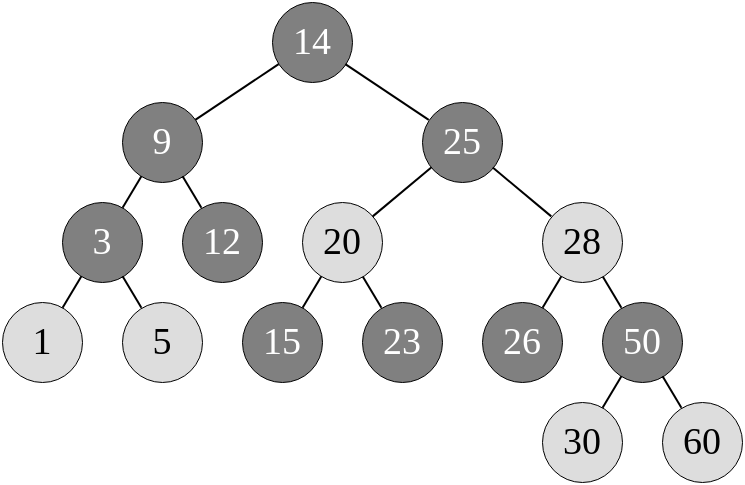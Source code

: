 <mxfile>
    <diagram id="6Re5mzwJchBnKRC48OP5" name="第 1 页">
        <mxGraphModel dx="889" dy="597" grid="1" gridSize="10" guides="1" tooltips="1" connect="1" arrows="1" fold="1" page="1" pageScale="1" pageWidth="827" pageHeight="1169" math="0" shadow="0">
            <root>
                <mxCell id="0"/>
                <mxCell id="1" parent="0"/>
                <mxCell id="32" value="" style="group" parent="1" vertex="1" connectable="0">
                    <mxGeometry x="80" y="80" width="370" height="240" as="geometry"/>
                </mxCell>
                <mxCell id="2" value="14" style="ellipse;whiteSpace=wrap;html=1;fontFamily=Times New Roman;fontSize=19;fontStyle=0;strokeWidth=0.5;fillColor=#808080;fontColor=#FFFFFF;" parent="32" vertex="1">
                    <mxGeometry x="135" width="40" height="40" as="geometry"/>
                </mxCell>
                <mxCell id="3" value="9" style="ellipse;whiteSpace=wrap;html=1;fontFamily=Times New Roman;fontSize=19;fontStyle=0;strokeWidth=0.5;fillColor=#808080;fontColor=#FFFFFF;" parent="32" vertex="1">
                    <mxGeometry x="60" y="50" width="40" height="40" as="geometry"/>
                </mxCell>
                <mxCell id="30" style="edgeStyle=none;html=1;endArrow=none;endFill=0;" parent="32" source="2" target="3" edge="1">
                    <mxGeometry relative="1" as="geometry"/>
                </mxCell>
                <mxCell id="4" value="3" style="ellipse;whiteSpace=wrap;html=1;fontFamily=Times New Roman;fontSize=19;fontStyle=0;strokeWidth=0.5;fillColor=#808080;fontColor=#FFFFFF;" parent="32" vertex="1">
                    <mxGeometry x="30" y="100" width="40" height="40" as="geometry"/>
                </mxCell>
                <mxCell id="28" style="edgeStyle=none;html=1;endArrow=none;endFill=0;" parent="32" source="3" target="4" edge="1">
                    <mxGeometry relative="1" as="geometry"/>
                </mxCell>
                <mxCell id="5" value="12" style="ellipse;whiteSpace=wrap;html=1;fontFamily=Times New Roman;fontSize=19;fontStyle=0;strokeWidth=0.5;fillColor=#808080;fontColor=#FFFFFF;" parent="32" vertex="1">
                    <mxGeometry x="90" y="100" width="40" height="40" as="geometry"/>
                </mxCell>
                <mxCell id="29" style="edgeStyle=none;html=1;endArrow=none;endFill=0;" parent="32" source="3" target="5" edge="1">
                    <mxGeometry relative="1" as="geometry"/>
                </mxCell>
                <mxCell id="6" value="25" style="ellipse;whiteSpace=wrap;html=1;fontFamily=Times New Roman;fontSize=19;fontStyle=0;strokeWidth=0.5;fillColor=#808080;fontColor=#FFFFFF;" parent="32" vertex="1">
                    <mxGeometry x="210" y="50" width="40" height="40" as="geometry"/>
                </mxCell>
                <mxCell id="31" style="edgeStyle=none;html=1;endArrow=none;endFill=0;" parent="32" source="2" target="6" edge="1">
                    <mxGeometry relative="1" as="geometry"/>
                </mxCell>
                <mxCell id="7" value="15" style="ellipse;whiteSpace=wrap;html=1;fontFamily=Times New Roman;fontSize=19;fontStyle=0;strokeWidth=0.5;fillColor=#808080;fontColor=#FFFFFF;" parent="32" vertex="1">
                    <mxGeometry x="120" y="150" width="40" height="40" as="geometry"/>
                </mxCell>
                <mxCell id="8" value="23" style="ellipse;whiteSpace=wrap;html=1;fontFamily=Times New Roman;fontSize=19;fontStyle=0;strokeWidth=0.5;fillColor=#808080;fontColor=#FFFFFF;" parent="32" vertex="1">
                    <mxGeometry x="180" y="150" width="40" height="40" as="geometry"/>
                </mxCell>
                <mxCell id="9" value="26" style="ellipse;whiteSpace=wrap;html=1;fontFamily=Times New Roman;fontSize=19;fontStyle=0;strokeWidth=0.5;fillColor=#808080;fontColor=#FFFFFF;" parent="32" vertex="1">
                    <mxGeometry x="240" y="150" width="40" height="40" as="geometry"/>
                </mxCell>
                <mxCell id="10" value="50" style="ellipse;whiteSpace=wrap;html=1;fontFamily=Times New Roman;fontSize=19;fontStyle=0;strokeWidth=0.5;fillColor=#808080;fontColor=#FFFFFF;" parent="32" vertex="1">
                    <mxGeometry x="300" y="150" width="40" height="40" as="geometry"/>
                </mxCell>
                <mxCell id="24" style="edgeStyle=none;html=1;endArrow=none;endFill=0;" parent="32" source="11" target="7" edge="1">
                    <mxGeometry relative="1" as="geometry"/>
                </mxCell>
                <mxCell id="25" style="edgeStyle=none;html=1;endArrow=none;endFill=0;" parent="32" source="11" target="8" edge="1">
                    <mxGeometry relative="1" as="geometry"/>
                </mxCell>
                <mxCell id="11" value="20" style="ellipse;whiteSpace=wrap;html=1;fontFamily=Times New Roman;fontSize=19;strokeWidth=0.5;fillStyle=auto;fillColor=#DDD;fontStyle=0" parent="32" vertex="1">
                    <mxGeometry x="150" y="100" width="40" height="40" as="geometry"/>
                </mxCell>
                <mxCell id="26" style="edgeStyle=none;html=1;endArrow=none;endFill=0;" parent="32" source="6" target="11" edge="1">
                    <mxGeometry relative="1" as="geometry"/>
                </mxCell>
                <mxCell id="22" style="edgeStyle=none;html=1;endArrow=none;endFill=0;" parent="32" source="12" target="9" edge="1">
                    <mxGeometry relative="1" as="geometry"/>
                </mxCell>
                <mxCell id="23" style="edgeStyle=none;html=1;endArrow=none;endFill=0;" parent="32" source="12" target="10" edge="1">
                    <mxGeometry relative="1" as="geometry"/>
                </mxCell>
                <mxCell id="12" value="28" style="ellipse;whiteSpace=wrap;html=1;fontFamily=Times New Roman;fontSize=19;strokeWidth=0.5;fillStyle=auto;fillColor=#DDD;fontStyle=0" parent="32" vertex="1">
                    <mxGeometry x="270" y="100" width="40" height="40" as="geometry"/>
                </mxCell>
                <mxCell id="27" style="edgeStyle=none;html=1;endArrow=none;endFill=0;" parent="32" source="6" target="12" edge="1">
                    <mxGeometry relative="1" as="geometry"/>
                </mxCell>
                <mxCell id="13" value="1" style="ellipse;whiteSpace=wrap;html=1;fontFamily=Times New Roman;fontSize=19;strokeWidth=0.5;fillStyle=auto;fillColor=#DDD;fontStyle=0" parent="32" vertex="1">
                    <mxGeometry y="150" width="40" height="40" as="geometry"/>
                </mxCell>
                <mxCell id="17" style="edgeStyle=none;html=1;endArrow=none;endFill=0;" parent="32" source="4" target="13" edge="1">
                    <mxGeometry relative="1" as="geometry"/>
                </mxCell>
                <mxCell id="14" value="5" style="ellipse;whiteSpace=wrap;html=1;fontFamily=Times New Roman;fontSize=19;strokeWidth=0.5;fillStyle=auto;fillColor=#DDD;fontStyle=0" parent="32" vertex="1">
                    <mxGeometry x="60" y="150" width="40" height="40" as="geometry"/>
                </mxCell>
                <mxCell id="18" style="edgeStyle=none;html=1;endArrow=none;endFill=0;" parent="32" source="4" target="14" edge="1">
                    <mxGeometry relative="1" as="geometry"/>
                </mxCell>
                <mxCell id="15" value="30" style="ellipse;whiteSpace=wrap;html=1;fontFamily=Times New Roman;fontSize=19;strokeWidth=0.5;fillStyle=auto;fillColor=#DDD;fontStyle=0" parent="32" vertex="1">
                    <mxGeometry x="270" y="200" width="40" height="40" as="geometry"/>
                </mxCell>
                <mxCell id="19" style="edgeStyle=none;html=1;endArrow=none;endFill=0;" parent="32" source="10" target="15" edge="1">
                    <mxGeometry relative="1" as="geometry"/>
                </mxCell>
                <mxCell id="16" value="60" style="ellipse;whiteSpace=wrap;html=1;fontFamily=Times New Roman;fontSize=19;strokeWidth=0.5;fillStyle=auto;fillColor=#DDD;fontStyle=0" parent="32" vertex="1">
                    <mxGeometry x="330" y="200" width="40" height="40" as="geometry"/>
                </mxCell>
                <mxCell id="21" style="edgeStyle=none;html=1;endArrow=none;endFill=0;" parent="32" source="10" target="16" edge="1">
                    <mxGeometry relative="1" as="geometry"/>
                </mxCell>
            </root>
        </mxGraphModel>
    </diagram>
</mxfile>